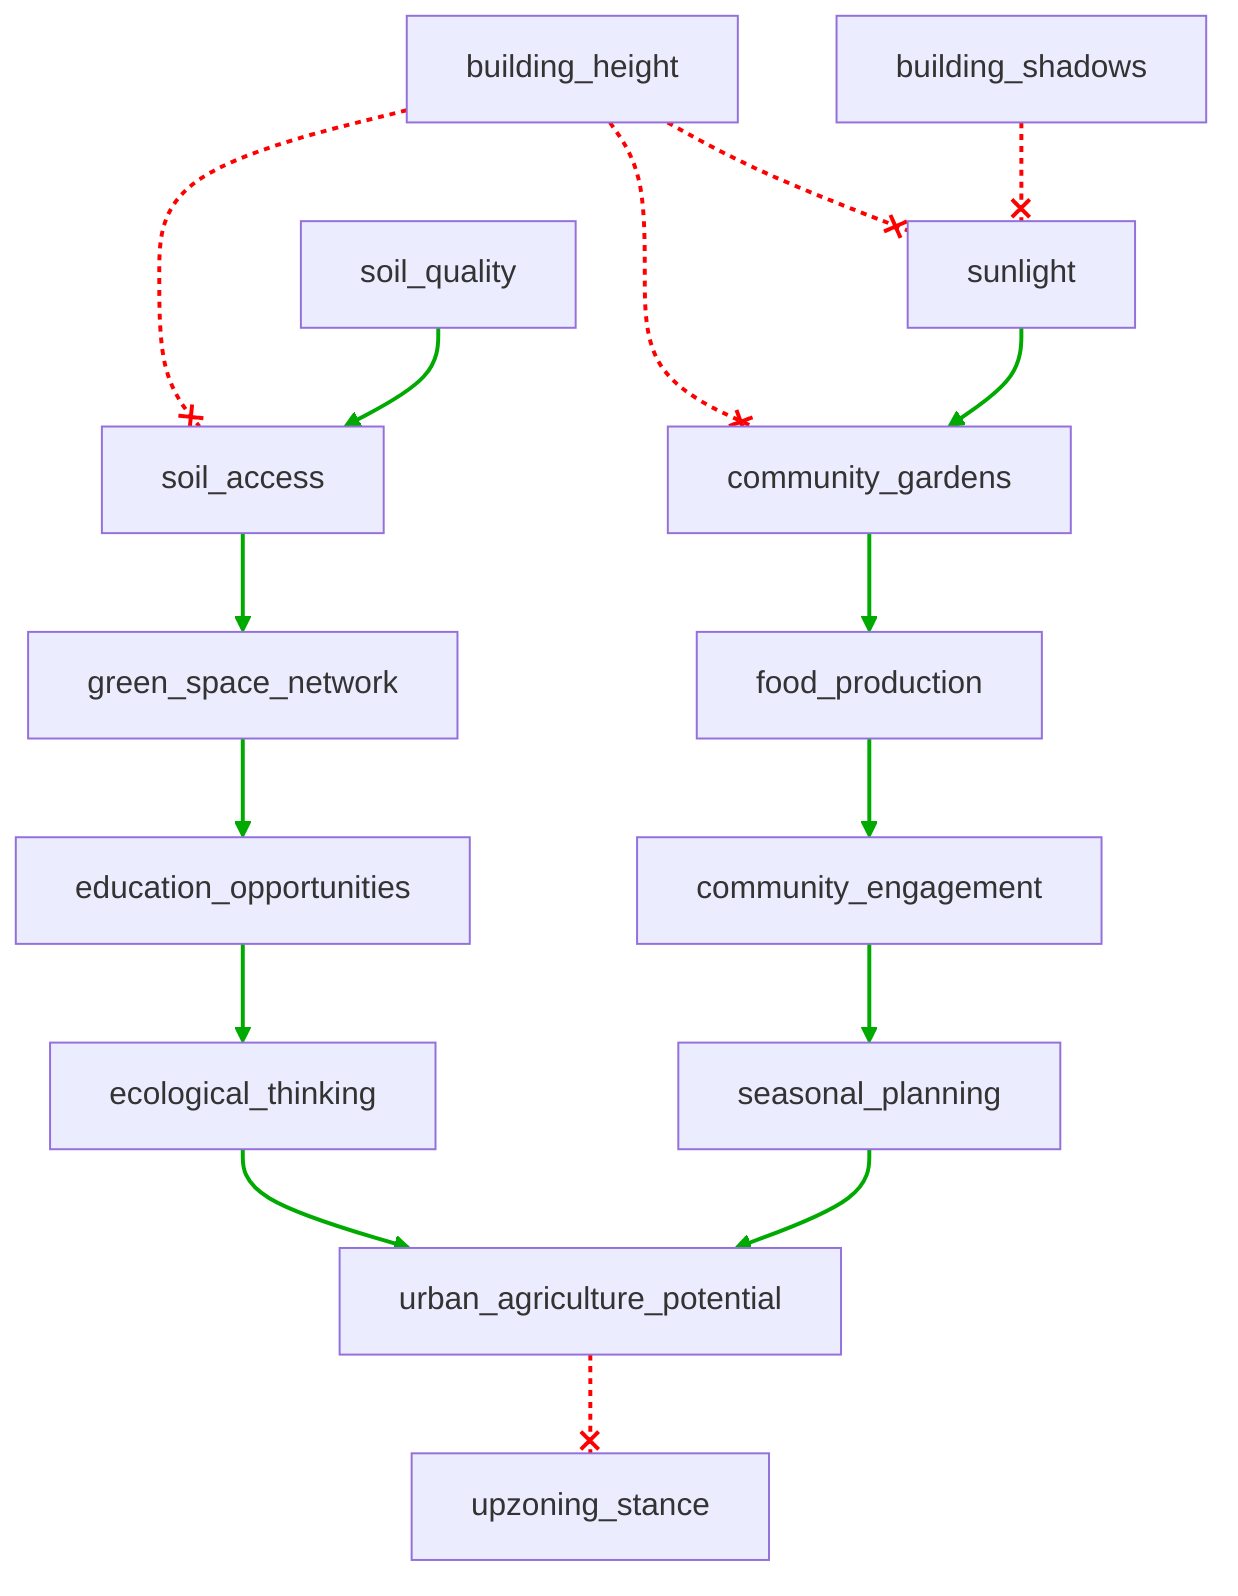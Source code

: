 flowchart TD
n1[building_height]
n2[soil_access]
n3[sunlight]
n4[community_gardens]
n5[green_space_network]
n6[food_production]
n7[education_opportunities]
n8[building_shadows]
n9[soil_quality]
n10[community_engagement]
n11[ecological_thinking]
n12[seasonal_planning]
n13[urban_agriculture_potential]
n14[upzoning_stance]
n1 --x n2
n1 --x n3
n1 --x n4
n2 --> n5
n3 --> n4
n4 --> n6
n5 --> n7
n6 --> n10
n7 --> n11
n8 --x n3
n9 --> n2
n10 --> n12
n11 --> n13
n12 --> n13
n13 --x n14
linkStyle 0 stroke:#FF0000,stroke-dasharray:3,stroke-width:2px
linkStyle 1 stroke:#FF0000,stroke-dasharray:3,stroke-width:2px
linkStyle 2 stroke:#FF0000,stroke-dasharray:3,stroke-width:2px
linkStyle 3 stroke:#00AA00,stroke-width:2px
linkStyle 4 stroke:#00AA00,stroke-width:2px
linkStyle 5 stroke:#00AA00,stroke-width:2px
linkStyle 6 stroke:#00AA00,stroke-width:2px
linkStyle 7 stroke:#00AA00,stroke-width:2px
linkStyle 8 stroke:#00AA00,stroke-width:2px
linkStyle 9 stroke:#FF0000,stroke-dasharray:3,stroke-width:2px
linkStyle 10 stroke:#00AA00,stroke-width:2px
linkStyle 11 stroke:#00AA00,stroke-width:2px
linkStyle 12 stroke:#00AA00,stroke-width:2px
linkStyle 13 stroke:#00AA00,stroke-width:2px
linkStyle 14 stroke:#FF0000,stroke-dasharray:3,stroke-width:2px